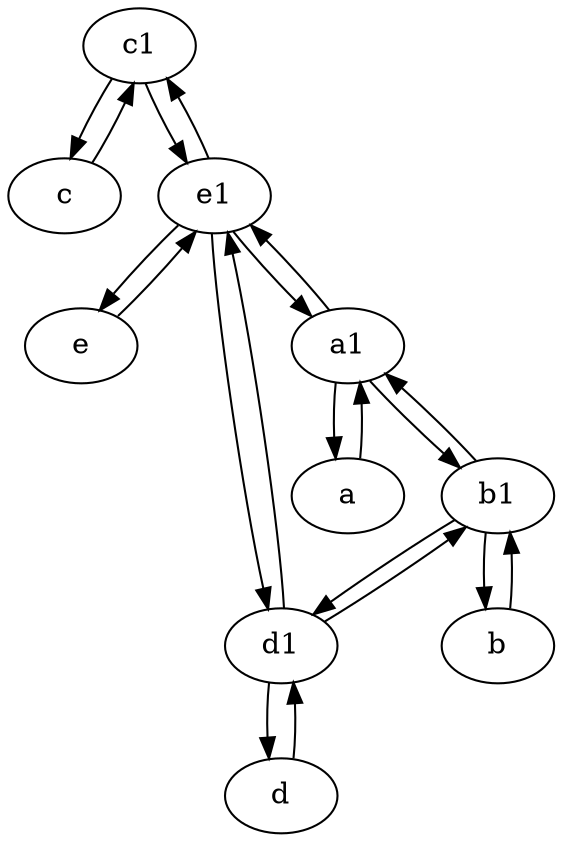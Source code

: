 digraph  {
	c1 [pos="30,15!"];
	c [pos="20,10!"];
	e1 [pos="25,45!"];
	d [pos="20,30!"];
	b [pos="50,20!"];
	e [pos="30,50!"];
	a [pos="40,10!"];
	b1 [pos="45,20!"];
	d1 [pos="25,30!"];
	a1 [pos="40,15!"];
	e1 -> e;
	e -> e1;
	a1 -> b1;
	a1 -> a;
	d1 -> e1;
	e1 -> a1;
	e1 -> d1;
	b1 -> d1;
	d1 -> b1;
	a1 -> e1;
	e1 -> c1;
	c1 -> e1;
	b1 -> a1;
	d -> d1;
	b -> b1;
	c1 -> c;
	d1 -> d;
	b1 -> b;
	a -> a1;
	c -> c1;

	}